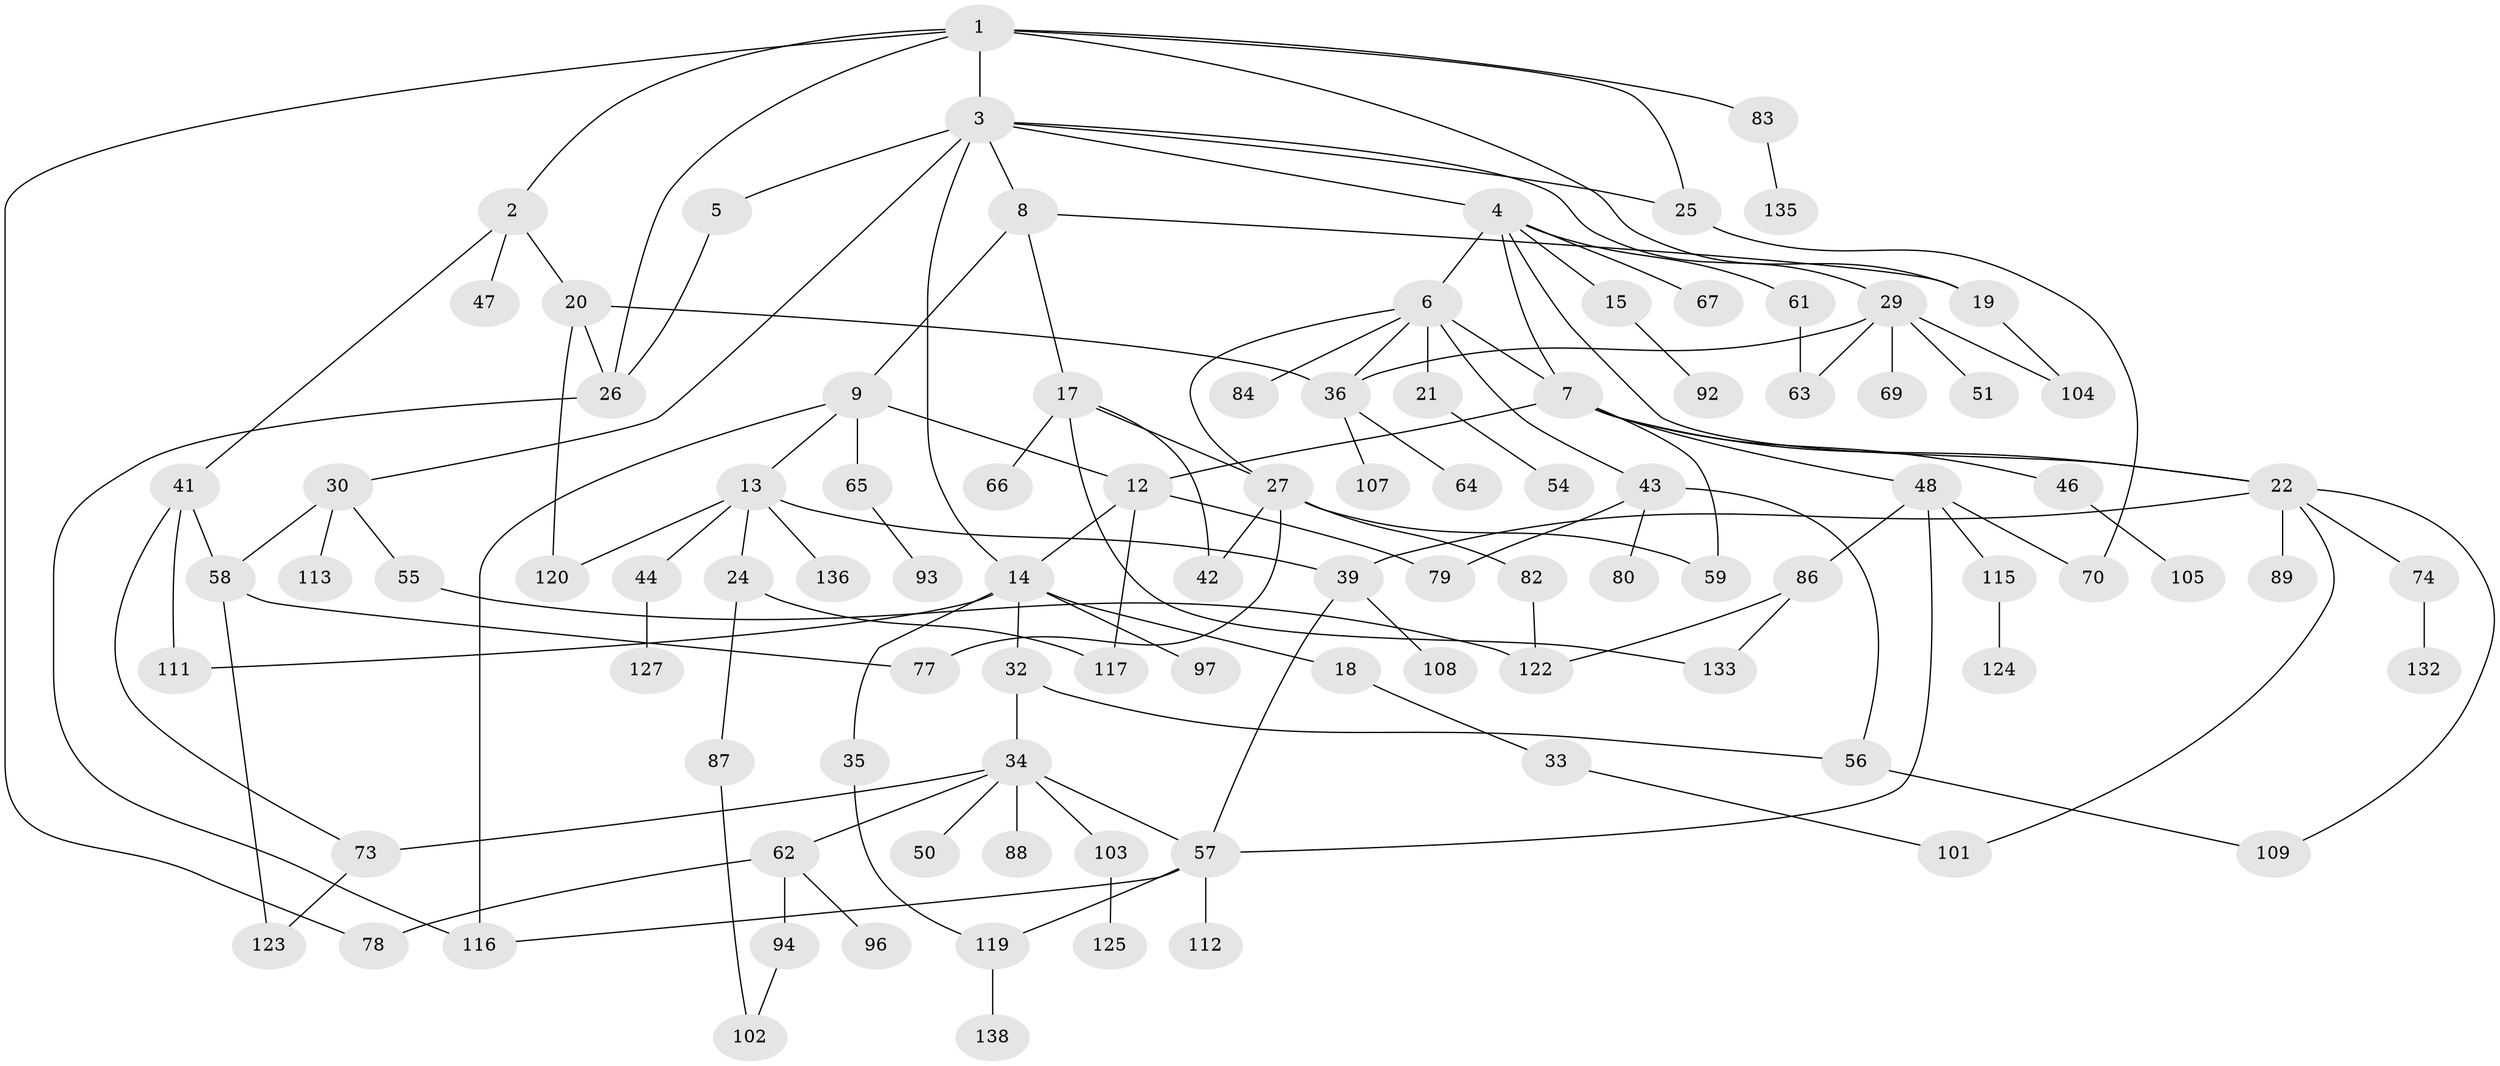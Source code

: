 // Generated by graph-tools (version 1.1) at 2025/23/03/03/25 07:23:32]
// undirected, 99 vertices, 136 edges
graph export_dot {
graph [start="1"]
  node [color=gray90,style=filled];
  1 [super="+11"];
  2;
  3 [super="+23"];
  4 [super="+100"];
  5 [super="+128"];
  6 [super="+72"];
  7 [super="+129"];
  8;
  9 [super="+10"];
  12 [super="+75"];
  13 [super="+16"];
  14 [super="+28"];
  15 [super="+85"];
  17 [super="+38"];
  18 [super="+45"];
  19 [super="+110"];
  20 [super="+53"];
  21;
  22 [super="+121"];
  24 [super="+71"];
  25 [super="+90"];
  26;
  27;
  29 [super="+40"];
  30 [super="+31"];
  32;
  33;
  34 [super="+37"];
  35;
  36 [super="+114"];
  39;
  41 [super="+52"];
  42 [super="+99"];
  43 [super="+60"];
  44;
  46;
  47;
  48 [super="+49"];
  50;
  51 [super="+106"];
  54;
  55 [super="+76"];
  56 [super="+68"];
  57 [super="+81"];
  58 [super="+95"];
  59 [super="+98"];
  61;
  62 [super="+91"];
  63;
  64;
  65;
  66;
  67;
  69;
  70;
  73;
  74;
  77;
  78 [super="+134"];
  79;
  80;
  82;
  83;
  84;
  86;
  87;
  88;
  89;
  92 [super="+126"];
  93;
  94;
  96;
  97;
  101 [super="+131"];
  102 [super="+130"];
  103;
  104;
  105;
  107;
  108;
  109;
  111;
  112;
  113;
  115 [super="+118"];
  116;
  117 [super="+137"];
  119;
  120;
  122;
  123;
  124;
  125;
  127;
  132;
  133;
  135;
  136;
  138;
  1 -- 2;
  1 -- 3 [weight=2];
  1 -- 83;
  1 -- 26;
  1 -- 78;
  1 -- 25;
  1 -- 19;
  2 -- 20;
  2 -- 41;
  2 -- 47;
  3 -- 4;
  3 -- 5;
  3 -- 8;
  3 -- 29;
  3 -- 30;
  3 -- 14 [weight=2];
  3 -- 25;
  4 -- 6;
  4 -- 15;
  4 -- 22;
  4 -- 61;
  4 -- 67;
  4 -- 7;
  5 -- 26;
  6 -- 7;
  6 -- 21;
  6 -- 27;
  6 -- 43;
  6 -- 36;
  6 -- 84;
  7 -- 46;
  7 -- 48;
  7 -- 22;
  7 -- 12;
  7 -- 59;
  8 -- 9;
  8 -- 17;
  8 -- 19;
  9 -- 65;
  9 -- 13;
  9 -- 116;
  9 -- 12;
  12 -- 14;
  12 -- 117;
  12 -- 79;
  13 -- 24;
  13 -- 120;
  13 -- 136;
  13 -- 44;
  13 -- 39;
  14 -- 18;
  14 -- 32;
  14 -- 111;
  14 -- 97;
  14 -- 35;
  15 -- 92;
  17 -- 66;
  17 -- 133;
  17 -- 42;
  17 -- 27;
  18 -- 33;
  19 -- 104;
  20 -- 36;
  20 -- 120;
  20 -- 26;
  21 -- 54;
  22 -- 74;
  22 -- 89;
  22 -- 109;
  22 -- 101;
  22 -- 39;
  24 -- 87;
  24 -- 117;
  25 -- 70;
  26 -- 116;
  27 -- 42;
  27 -- 59;
  27 -- 77;
  27 -- 82;
  29 -- 51;
  29 -- 63;
  29 -- 36;
  29 -- 104;
  29 -- 69;
  30 -- 113;
  30 -- 58;
  30 -- 55;
  32 -- 34;
  32 -- 56;
  33 -- 101;
  34 -- 50;
  34 -- 62;
  34 -- 88;
  34 -- 73;
  34 -- 57;
  34 -- 103;
  35 -- 119;
  36 -- 64;
  36 -- 107;
  39 -- 108;
  39 -- 57;
  41 -- 73;
  41 -- 111;
  41 -- 58;
  43 -- 56;
  43 -- 79;
  43 -- 80;
  44 -- 127;
  46 -- 105;
  48 -- 86;
  48 -- 70;
  48 -- 57;
  48 -- 115;
  55 -- 122;
  56 -- 109;
  57 -- 112;
  57 -- 116;
  57 -- 119;
  58 -- 77;
  58 -- 123;
  61 -- 63;
  62 -- 96;
  62 -- 94;
  62 -- 78;
  65 -- 93;
  73 -- 123;
  74 -- 132;
  82 -- 122;
  83 -- 135;
  86 -- 122;
  86 -- 133;
  87 -- 102;
  94 -- 102;
  103 -- 125;
  115 -- 124;
  119 -- 138;
}

